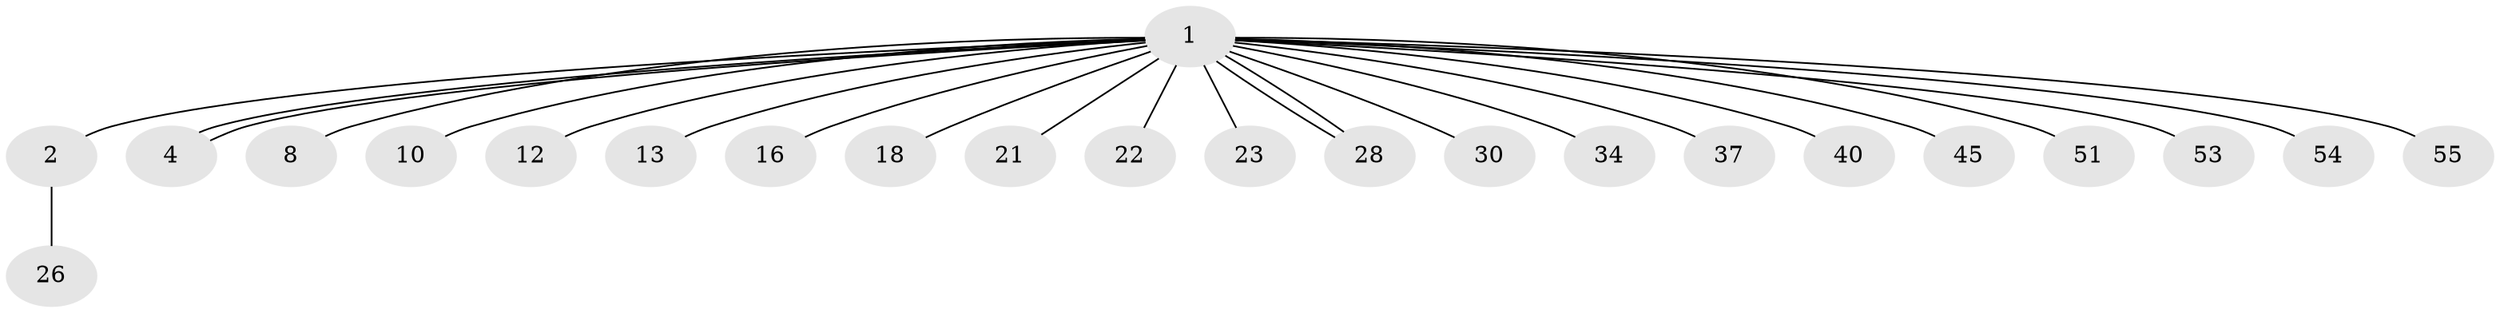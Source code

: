 // original degree distribution, {23: 0.017241379310344827, 2: 0.20689655172413793, 1: 0.6551724137931034, 5: 0.017241379310344827, 9: 0.017241379310344827, 3: 0.05172413793103448, 10: 0.017241379310344827, 4: 0.017241379310344827}
// Generated by graph-tools (version 1.1) at 2025/18/03/04/25 18:18:13]
// undirected, 23 vertices, 24 edges
graph export_dot {
graph [start="1"]
  node [color=gray90,style=filled];
  1 [super="+5+3"];
  2;
  4 [super="+32+31"];
  8;
  10;
  12;
  13 [super="+29"];
  16;
  18;
  21 [super="+57"];
  22;
  23;
  26 [super="+49"];
  28;
  30;
  34 [super="+39"];
  37;
  40 [super="+56"];
  45;
  51;
  53;
  54;
  55;
  1 -- 2;
  1 -- 4 [weight=2];
  1 -- 4;
  1 -- 8;
  1 -- 12;
  1 -- 13;
  1 -- 16;
  1 -- 18;
  1 -- 23;
  1 -- 28;
  1 -- 28;
  1 -- 30;
  1 -- 34;
  1 -- 37;
  1 -- 40;
  1 -- 45;
  1 -- 51;
  1 -- 53;
  1 -- 54;
  1 -- 55;
  1 -- 21;
  1 -- 22;
  1 -- 10;
  2 -- 26;
}
